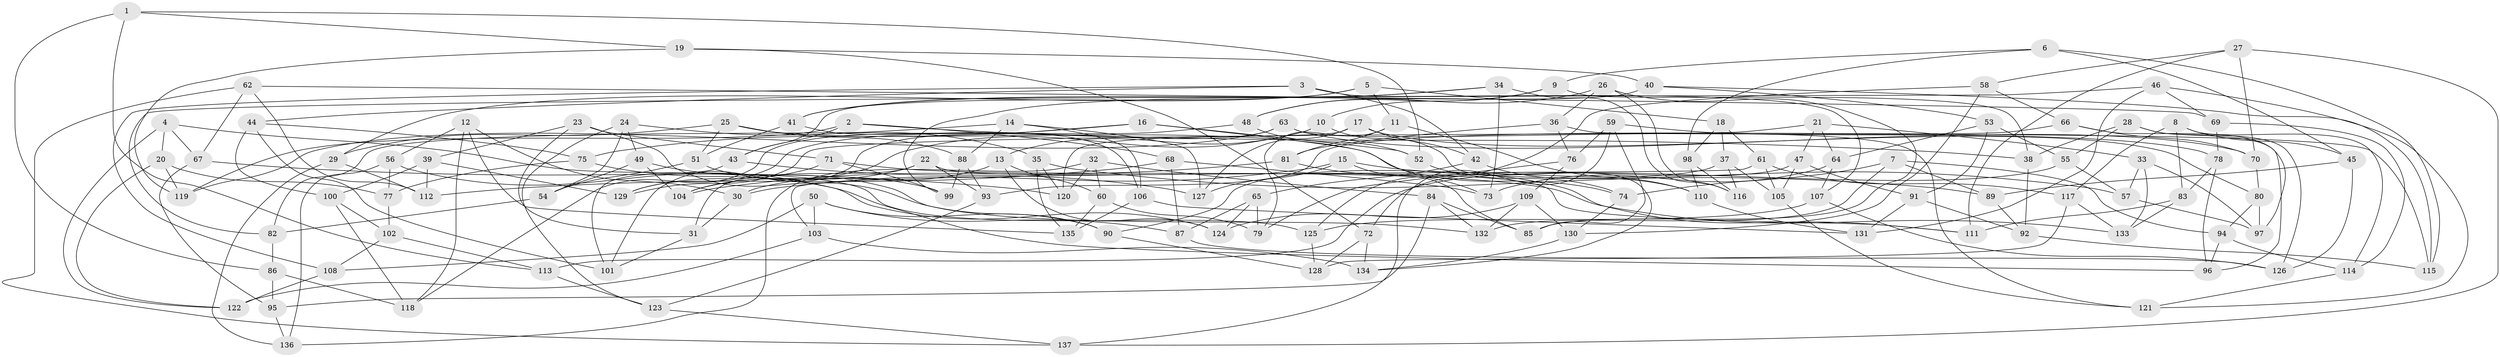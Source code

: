 // Generated by graph-tools (version 1.1) at 2025/03/03/09/25 03:03:07]
// undirected, 137 vertices, 274 edges
graph export_dot {
graph [start="1"]
  node [color=gray90,style=filled];
  1;
  2;
  3;
  4;
  5;
  6;
  7;
  8;
  9;
  10;
  11;
  12;
  13;
  14;
  15;
  16;
  17;
  18;
  19;
  20;
  21;
  22;
  23;
  24;
  25;
  26;
  27;
  28;
  29;
  30;
  31;
  32;
  33;
  34;
  35;
  36;
  37;
  38;
  39;
  40;
  41;
  42;
  43;
  44;
  45;
  46;
  47;
  48;
  49;
  50;
  51;
  52;
  53;
  54;
  55;
  56;
  57;
  58;
  59;
  60;
  61;
  62;
  63;
  64;
  65;
  66;
  67;
  68;
  69;
  70;
  71;
  72;
  73;
  74;
  75;
  76;
  77;
  78;
  79;
  80;
  81;
  82;
  83;
  84;
  85;
  86;
  87;
  88;
  89;
  90;
  91;
  92;
  93;
  94;
  95;
  96;
  97;
  98;
  99;
  100;
  101;
  102;
  103;
  104;
  105;
  106;
  107;
  108;
  109;
  110;
  111;
  112;
  113;
  114;
  115;
  116;
  117;
  118;
  119;
  120;
  121;
  122;
  123;
  124;
  125;
  126;
  127;
  128;
  129;
  130;
  131;
  132;
  133;
  134;
  135;
  136;
  137;
  1 -- 86;
  1 -- 19;
  1 -- 52;
  1 -- 113;
  2 -- 43;
  2 -- 119;
  2 -- 68;
  2 -- 38;
  3 -- 107;
  3 -- 44;
  3 -- 42;
  3 -- 108;
  4 -- 125;
  4 -- 20;
  4 -- 67;
  4 -- 122;
  5 -- 41;
  5 -- 18;
  5 -- 11;
  5 -- 29;
  6 -- 45;
  6 -- 9;
  6 -- 98;
  6 -- 115;
  7 -- 132;
  7 -- 74;
  7 -- 94;
  7 -- 89;
  8 -- 45;
  8 -- 117;
  8 -- 114;
  8 -- 83;
  9 -- 38;
  9 -- 10;
  9 -- 48;
  10 -- 134;
  10 -- 104;
  10 -- 13;
  11 -- 110;
  11 -- 81;
  11 -- 79;
  12 -- 30;
  12 -- 135;
  12 -- 118;
  12 -- 56;
  13 -- 60;
  13 -- 30;
  13 -- 124;
  14 -- 88;
  14 -- 82;
  14 -- 127;
  14 -- 106;
  15 -- 57;
  15 -- 127;
  15 -- 30;
  15 -- 85;
  16 -- 75;
  16 -- 118;
  16 -- 73;
  16 -- 52;
  17 -- 120;
  17 -- 127;
  17 -- 42;
  17 -- 80;
  18 -- 61;
  18 -- 98;
  18 -- 37;
  19 -- 119;
  19 -- 72;
  19 -- 40;
  20 -- 122;
  20 -- 119;
  20 -- 77;
  21 -- 33;
  21 -- 47;
  21 -- 64;
  21 -- 129;
  22 -- 93;
  22 -- 111;
  22 -- 104;
  22 -- 31;
  23 -- 39;
  23 -- 71;
  23 -- 31;
  23 -- 90;
  24 -- 35;
  24 -- 123;
  24 -- 54;
  24 -- 49;
  25 -- 51;
  25 -- 29;
  25 -- 88;
  25 -- 74;
  26 -- 116;
  26 -- 36;
  26 -- 48;
  26 -- 85;
  27 -- 70;
  27 -- 137;
  27 -- 111;
  27 -- 58;
  28 -- 38;
  28 -- 126;
  28 -- 97;
  28 -- 55;
  29 -- 112;
  29 -- 136;
  30 -- 31;
  31 -- 101;
  32 -- 60;
  32 -- 120;
  32 -- 136;
  32 -- 84;
  33 -- 97;
  33 -- 57;
  33 -- 133;
  34 -- 73;
  34 -- 99;
  34 -- 116;
  34 -- 41;
  35 -- 120;
  35 -- 89;
  35 -- 135;
  36 -- 76;
  36 -- 115;
  36 -- 81;
  37 -- 105;
  37 -- 90;
  37 -- 116;
  38 -- 92;
  39 -- 129;
  39 -- 112;
  39 -- 100;
  40 -- 53;
  40 -- 43;
  40 -- 115;
  41 -- 51;
  41 -- 106;
  42 -- 65;
  42 -- 110;
  43 -- 127;
  43 -- 101;
  44 -- 101;
  44 -- 75;
  44 -- 100;
  45 -- 126;
  45 -- 89;
  46 -- 69;
  46 -- 82;
  46 -- 131;
  46 -- 121;
  47 -- 105;
  47 -- 72;
  47 -- 91;
  48 -- 129;
  48 -- 52;
  49 -- 54;
  49 -- 104;
  49 -- 132;
  50 -- 90;
  50 -- 108;
  50 -- 87;
  50 -- 103;
  51 -- 99;
  51 -- 54;
  52 -- 74;
  53 -- 55;
  53 -- 91;
  53 -- 64;
  54 -- 82;
  55 -- 113;
  55 -- 57;
  56 -- 77;
  56 -- 136;
  56 -- 124;
  57 -- 97;
  58 -- 66;
  58 -- 125;
  58 -- 130;
  59 -- 78;
  59 -- 137;
  59 -- 76;
  59 -- 85;
  60 -- 79;
  60 -- 135;
  61 -- 105;
  61 -- 117;
  61 -- 103;
  62 -- 67;
  62 -- 137;
  62 -- 69;
  62 -- 112;
  63 -- 70;
  63 -- 101;
  63 -- 119;
  63 -- 121;
  64 -- 107;
  64 -- 73;
  65 -- 87;
  65 -- 79;
  65 -- 124;
  66 -- 70;
  66 -- 96;
  66 -- 93;
  67 -- 95;
  67 -- 120;
  68 -- 112;
  68 -- 87;
  68 -- 73;
  69 -- 78;
  69 -- 114;
  70 -- 80;
  71 -- 99;
  71 -- 133;
  71 -- 129;
  72 -- 134;
  72 -- 128;
  74 -- 130;
  75 -- 77;
  75 -- 96;
  76 -- 79;
  76 -- 109;
  77 -- 102;
  78 -- 83;
  78 -- 96;
  80 -- 94;
  80 -- 97;
  81 -- 111;
  81 -- 104;
  82 -- 86;
  83 -- 133;
  83 -- 111;
  84 -- 95;
  84 -- 85;
  84 -- 132;
  86 -- 95;
  86 -- 118;
  87 -- 126;
  88 -- 99;
  88 -- 93;
  89 -- 92;
  90 -- 128;
  91 -- 92;
  91 -- 131;
  92 -- 115;
  93 -- 123;
  94 -- 114;
  94 -- 96;
  95 -- 136;
  98 -- 110;
  98 -- 116;
  100 -- 118;
  100 -- 102;
  102 -- 108;
  102 -- 113;
  103 -- 122;
  103 -- 134;
  105 -- 121;
  106 -- 135;
  106 -- 131;
  107 -- 126;
  107 -- 125;
  108 -- 122;
  109 -- 124;
  109 -- 132;
  109 -- 130;
  110 -- 131;
  113 -- 123;
  114 -- 121;
  117 -- 133;
  117 -- 128;
  123 -- 137;
  125 -- 128;
  130 -- 134;
}
